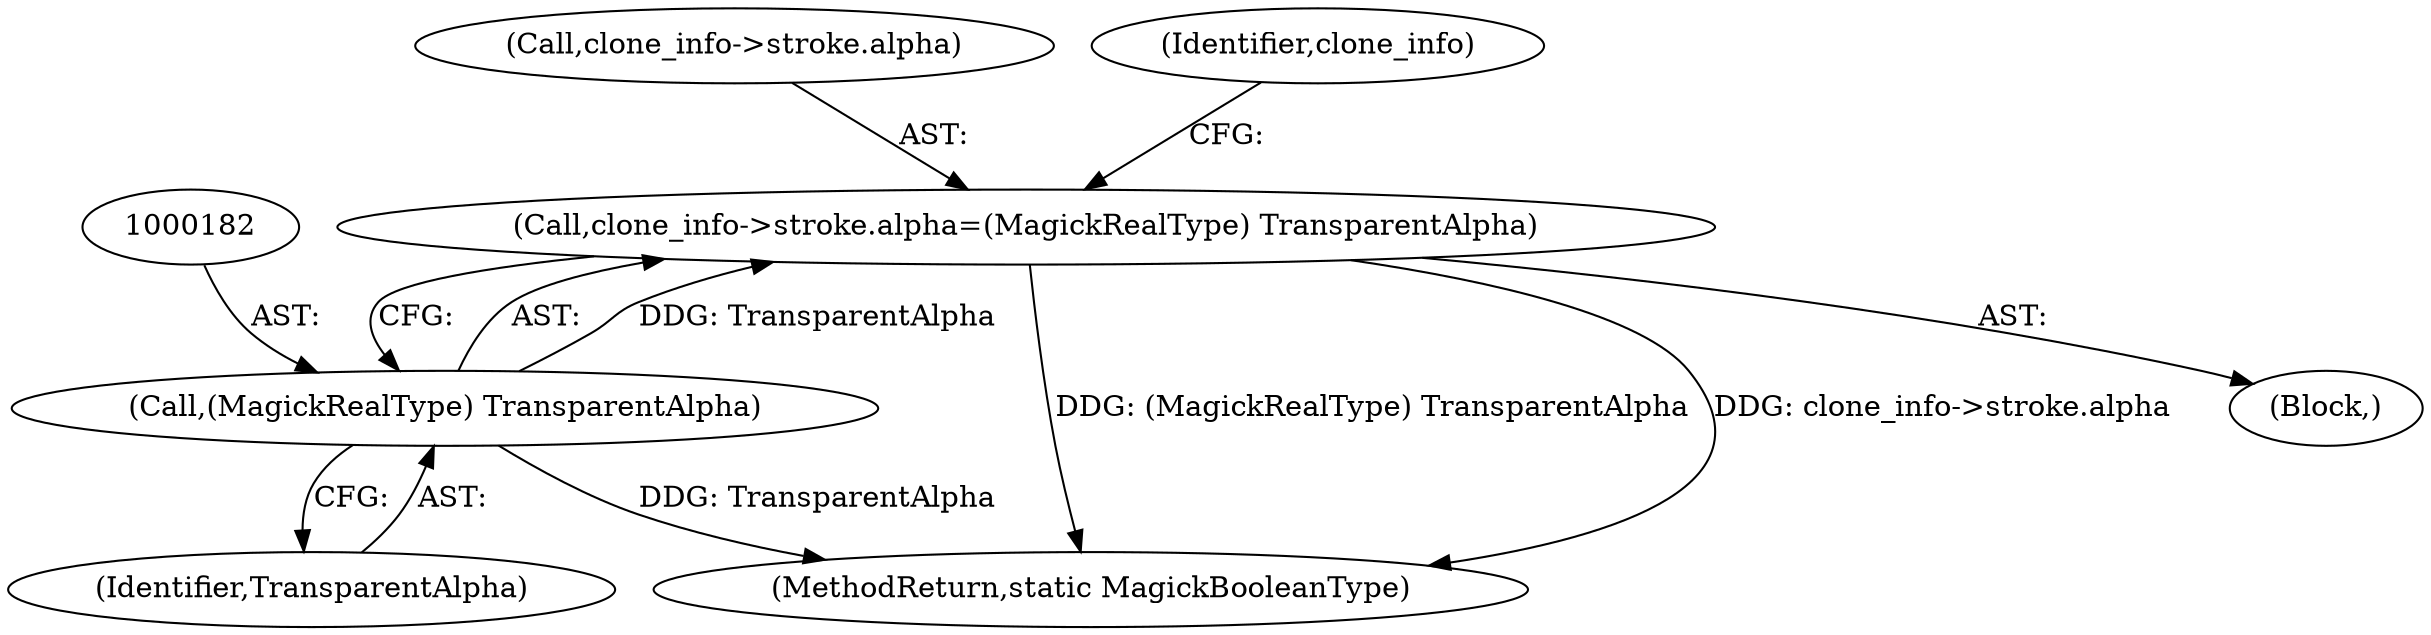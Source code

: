 digraph "0_ImageMagick_726812fa2fa7ce16bcf58f6e115f65427a1c0950_3@pointer" {
"1000175" [label="(Call,clone_info->stroke.alpha=(MagickRealType) TransparentAlpha)"];
"1000181" [label="(Call,(MagickRealType) TransparentAlpha)"];
"1000175" [label="(Call,clone_info->stroke.alpha=(MagickRealType) TransparentAlpha)"];
"1000183" [label="(Identifier,TransparentAlpha)"];
"1000176" [label="(Call,clone_info->stroke.alpha)"];
"1000316" [label="(MethodReturn,static MagickBooleanType)"];
"1000186" [label="(Identifier,clone_info)"];
"1000181" [label="(Call,(MagickRealType) TransparentAlpha)"];
"1000106" [label="(Block,)"];
"1000175" -> "1000106"  [label="AST: "];
"1000175" -> "1000181"  [label="CFG: "];
"1000176" -> "1000175"  [label="AST: "];
"1000181" -> "1000175"  [label="AST: "];
"1000186" -> "1000175"  [label="CFG: "];
"1000175" -> "1000316"  [label="DDG: (MagickRealType) TransparentAlpha"];
"1000175" -> "1000316"  [label="DDG: clone_info->stroke.alpha"];
"1000181" -> "1000175"  [label="DDG: TransparentAlpha"];
"1000181" -> "1000183"  [label="CFG: "];
"1000182" -> "1000181"  [label="AST: "];
"1000183" -> "1000181"  [label="AST: "];
"1000181" -> "1000316"  [label="DDG: TransparentAlpha"];
}
